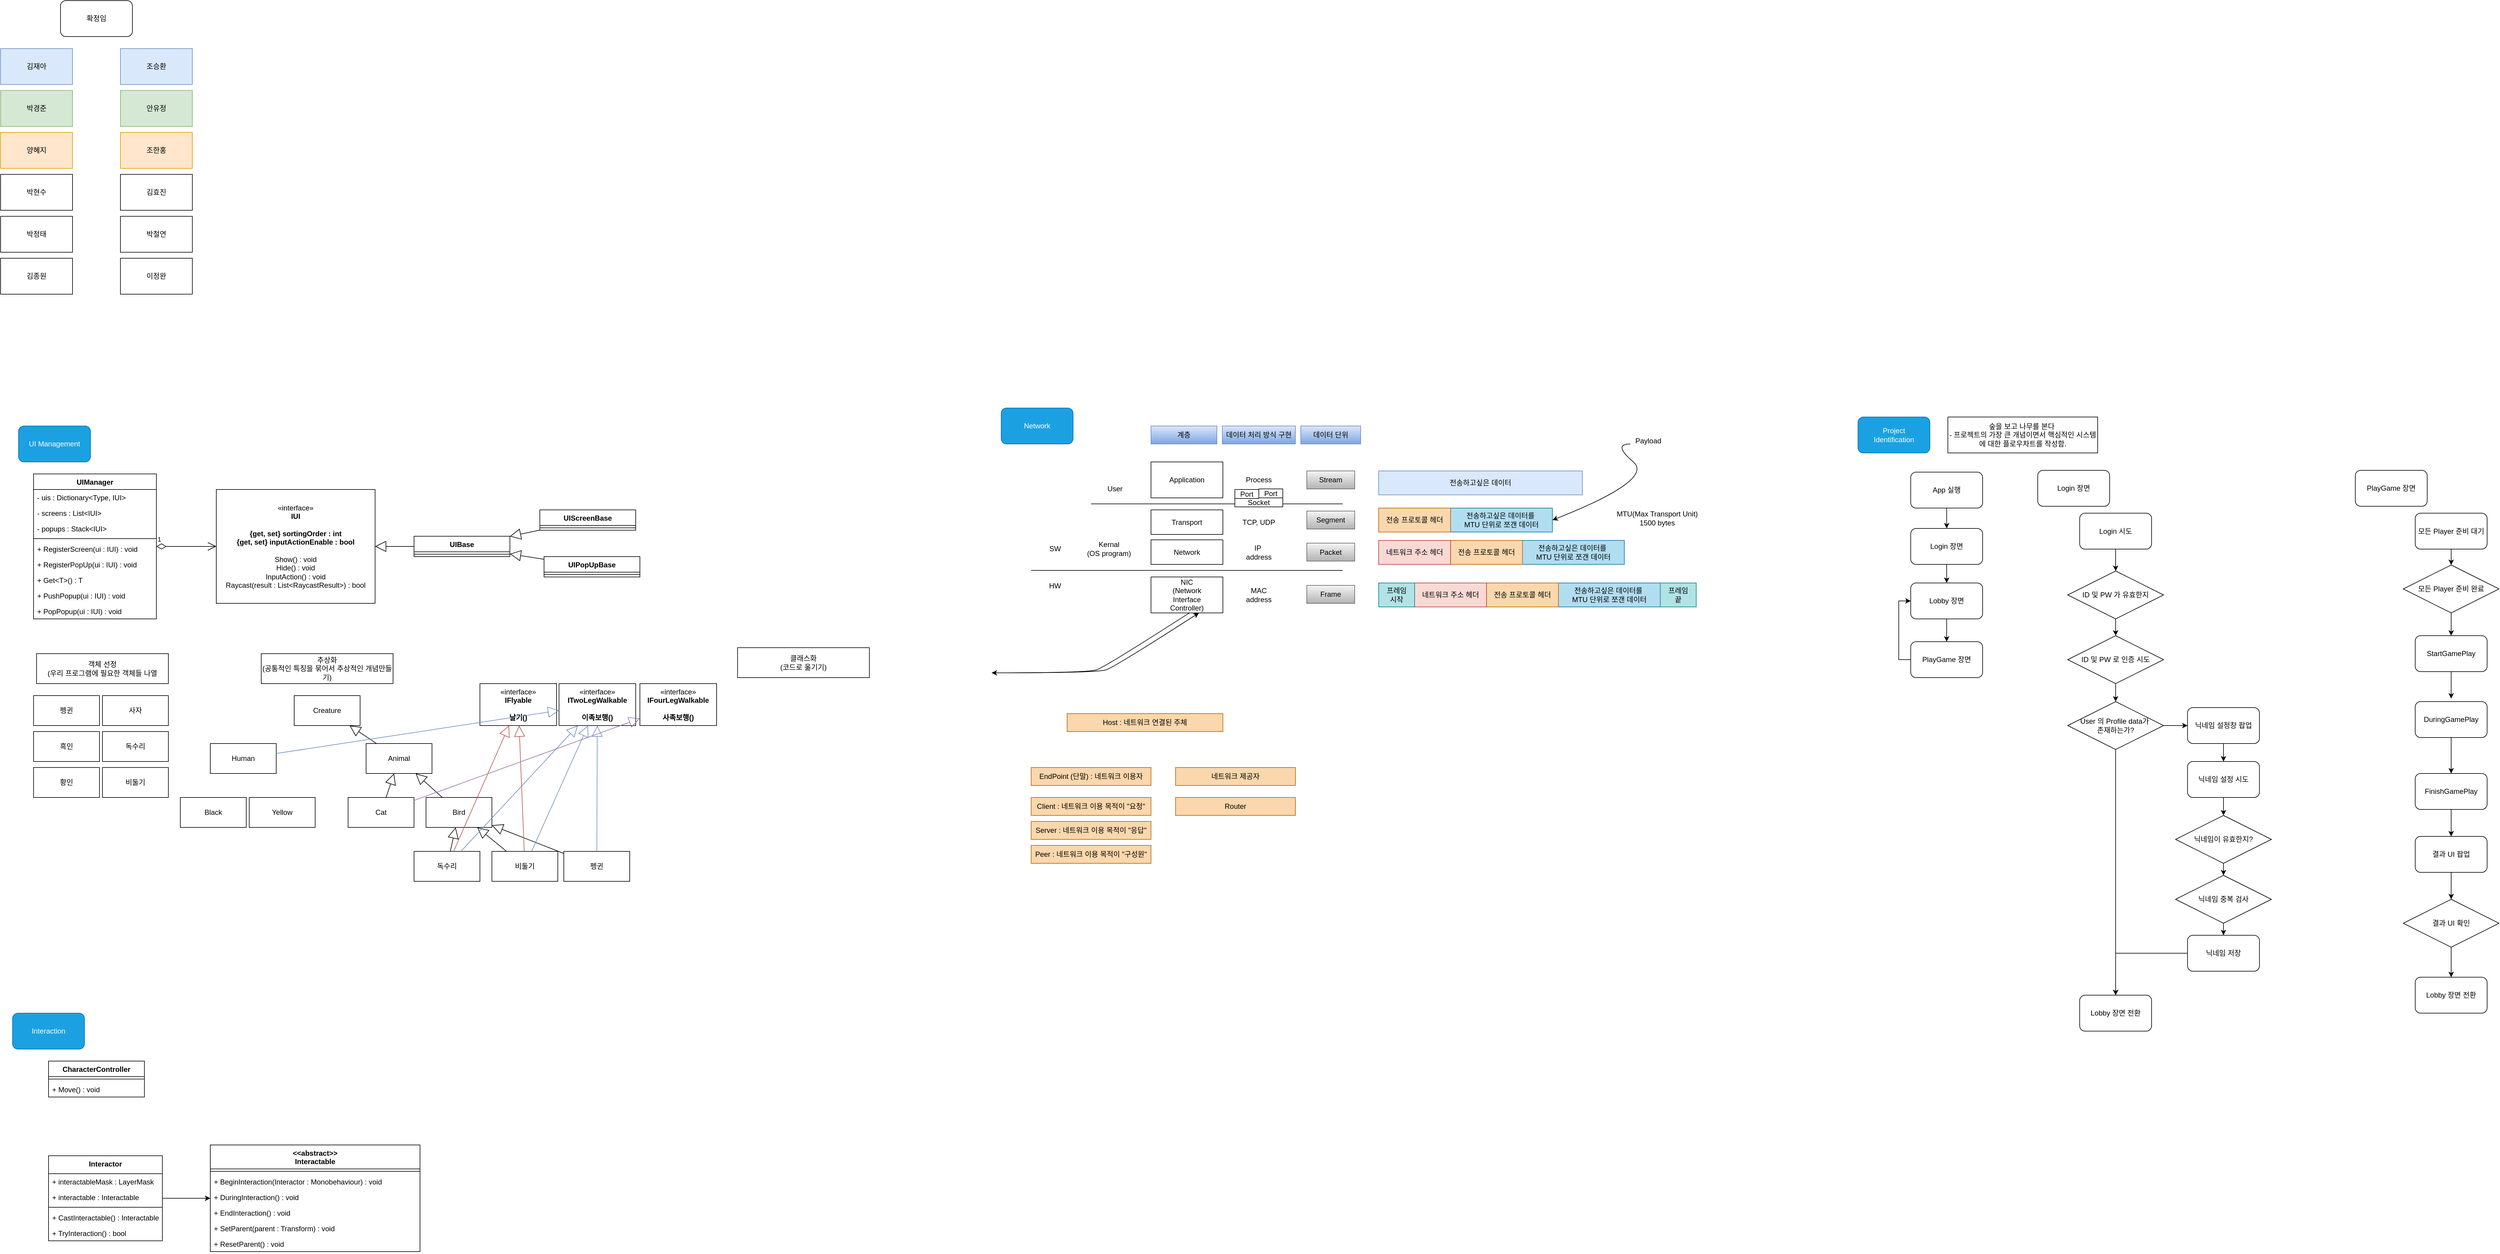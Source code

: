 <mxfile version="24.2.1" type="device">
  <diagram id="C5RBs43oDa-KdzZeNtuy" name="Page-1">
    <mxGraphModel dx="1163" dy="2927" grid="1" gridSize="10" guides="1" tooltips="1" connect="1" arrows="1" fold="1" page="1" pageScale="1" pageWidth="827" pageHeight="1169" math="0" shadow="0">
      <root>
        <mxCell id="WIyWlLk6GJQsqaUBKTNV-0" />
        <mxCell id="WIyWlLk6GJQsqaUBKTNV-1" parent="WIyWlLk6GJQsqaUBKTNV-0" />
        <mxCell id="yjtGQ7RGN0hBUd9_Rbl--0" value="김재아" style="rounded=0;whiteSpace=wrap;html=1;fillColor=#dae8fc;strokeColor=#6c8ebf;" parent="WIyWlLk6GJQsqaUBKTNV-1" vertex="1">
          <mxGeometry y="-2040" width="120" height="60" as="geometry" />
        </mxCell>
        <mxCell id="yjtGQ7RGN0hBUd9_Rbl--1" value="김종원" style="rounded=0;whiteSpace=wrap;html=1;" parent="WIyWlLk6GJQsqaUBKTNV-1" vertex="1">
          <mxGeometry y="-1690" width="120" height="60" as="geometry" />
        </mxCell>
        <mxCell id="yjtGQ7RGN0hBUd9_Rbl--2" value="박정태" style="rounded=0;whiteSpace=wrap;html=1;" parent="WIyWlLk6GJQsqaUBKTNV-1" vertex="1">
          <mxGeometry y="-1760" width="120" height="60" as="geometry" />
        </mxCell>
        <mxCell id="yjtGQ7RGN0hBUd9_Rbl--3" value="박경준" style="rounded=0;whiteSpace=wrap;html=1;fillColor=#d5e8d4;strokeColor=#82b366;" parent="WIyWlLk6GJQsqaUBKTNV-1" vertex="1">
          <mxGeometry y="-1970" width="120" height="60" as="geometry" />
        </mxCell>
        <mxCell id="yjtGQ7RGN0hBUd9_Rbl--4" value="조한홍" style="rounded=0;whiteSpace=wrap;html=1;fillColor=#ffe6cc;strokeColor=#d79b00;" parent="WIyWlLk6GJQsqaUBKTNV-1" vertex="1">
          <mxGeometry x="200" y="-1900" width="120" height="60" as="geometry" />
        </mxCell>
        <mxCell id="yjtGQ7RGN0hBUd9_Rbl--5" value="조승환" style="rounded=0;whiteSpace=wrap;html=1;fillColor=#dae8fc;strokeColor=#6c8ebf;" parent="WIyWlLk6GJQsqaUBKTNV-1" vertex="1">
          <mxGeometry x="200" y="-2040" width="120" height="60" as="geometry" />
        </mxCell>
        <mxCell id="yjtGQ7RGN0hBUd9_Rbl--6" value="박현수" style="rounded=0;whiteSpace=wrap;html=1;" parent="WIyWlLk6GJQsqaUBKTNV-1" vertex="1">
          <mxGeometry y="-1830" width="120" height="60" as="geometry" />
        </mxCell>
        <mxCell id="yjtGQ7RGN0hBUd9_Rbl--7" value="박철연" style="rounded=0;whiteSpace=wrap;html=1;" parent="WIyWlLk6GJQsqaUBKTNV-1" vertex="1">
          <mxGeometry x="200" y="-1760" width="120" height="60" as="geometry" />
        </mxCell>
        <mxCell id="yjtGQ7RGN0hBUd9_Rbl--8" value="김효진" style="rounded=0;whiteSpace=wrap;html=1;" parent="WIyWlLk6GJQsqaUBKTNV-1" vertex="1">
          <mxGeometry x="200" y="-1830" width="120" height="60" as="geometry" />
        </mxCell>
        <mxCell id="yjtGQ7RGN0hBUd9_Rbl--9" value="양혜지" style="rounded=0;whiteSpace=wrap;html=1;fillColor=#ffe6cc;strokeColor=#d79b00;" parent="WIyWlLk6GJQsqaUBKTNV-1" vertex="1">
          <mxGeometry y="-1900" width="120" height="60" as="geometry" />
        </mxCell>
        <mxCell id="yjtGQ7RGN0hBUd9_Rbl--10" value="안유정" style="rounded=0;whiteSpace=wrap;html=1;fillColor=#d5e8d4;strokeColor=#82b366;" parent="WIyWlLk6GJQsqaUBKTNV-1" vertex="1">
          <mxGeometry x="200" y="-1970" width="120" height="60" as="geometry" />
        </mxCell>
        <mxCell id="yjtGQ7RGN0hBUd9_Rbl--11" value="이정완" style="rounded=0;whiteSpace=wrap;html=1;" parent="WIyWlLk6GJQsqaUBKTNV-1" vertex="1">
          <mxGeometry x="200" y="-1690" width="120" height="60" as="geometry" />
        </mxCell>
        <mxCell id="yjtGQ7RGN0hBUd9_Rbl--12" value="확정임" style="rounded=1;whiteSpace=wrap;html=1;" parent="WIyWlLk6GJQsqaUBKTNV-1" vertex="1">
          <mxGeometry x="100" y="-2120" width="120" height="60" as="geometry" />
        </mxCell>
        <mxCell id="yjtGQ7RGN0hBUd9_Rbl--13" value="«interface»&lt;br&gt;&lt;b&gt;IUI&lt;/b&gt;&lt;div&gt;&lt;b&gt;&lt;br&gt;&lt;/b&gt;&lt;/div&gt;&lt;div&gt;&lt;b&gt;{get, set} sortingOrder : int&lt;/b&gt;&lt;/div&gt;&lt;div&gt;&lt;b&gt;{get, set} inputActionEnable : bool&lt;/b&gt;&lt;/div&gt;&lt;div&gt;&lt;b&gt;&lt;br&gt;&lt;/b&gt;&lt;/div&gt;&lt;div&gt;Show() : void&lt;/div&gt;&lt;div&gt;Hide() : void&lt;/div&gt;&lt;div&gt;InputAction() : void&lt;/div&gt;&lt;div&gt;Raycast(result : List&amp;lt;RaycastResult&amp;gt;) : bool&lt;/div&gt;" style="html=1;whiteSpace=wrap;" parent="WIyWlLk6GJQsqaUBKTNV-1" vertex="1">
          <mxGeometry x="360" y="-1304" width="265" height="190" as="geometry" />
        </mxCell>
        <mxCell id="yjtGQ7RGN0hBUd9_Rbl--16" value="UIScreenBase" style="swimlane;fontStyle=1;align=center;verticalAlign=top;childLayout=stackLayout;horizontal=1;startSize=26;horizontalStack=0;resizeParent=1;resizeParentMax=0;resizeLast=0;collapsible=1;marginBottom=0;whiteSpace=wrap;html=1;" parent="WIyWlLk6GJQsqaUBKTNV-1" vertex="1">
          <mxGeometry x="900" y="-1270" width="160" height="34" as="geometry" />
        </mxCell>
        <mxCell id="yjtGQ7RGN0hBUd9_Rbl--18" value="" style="line;strokeWidth=1;fillColor=none;align=left;verticalAlign=middle;spacingTop=-1;spacingLeft=3;spacingRight=3;rotatable=0;labelPosition=right;points=[];portConstraint=eastwest;strokeColor=inherit;" parent="yjtGQ7RGN0hBUd9_Rbl--16" vertex="1">
          <mxGeometry y="26" width="160" height="8" as="geometry" />
        </mxCell>
        <mxCell id="yjtGQ7RGN0hBUd9_Rbl--21" value="UIPopUpBase" style="swimlane;fontStyle=1;align=center;verticalAlign=top;childLayout=stackLayout;horizontal=1;startSize=26;horizontalStack=0;resizeParent=1;resizeParentMax=0;resizeLast=0;collapsible=1;marginBottom=0;whiteSpace=wrap;html=1;" parent="WIyWlLk6GJQsqaUBKTNV-1" vertex="1">
          <mxGeometry x="907" y="-1192" width="160" height="34" as="geometry" />
        </mxCell>
        <mxCell id="yjtGQ7RGN0hBUd9_Rbl--22" value="" style="line;strokeWidth=1;fillColor=none;align=left;verticalAlign=middle;spacingTop=-1;spacingLeft=3;spacingRight=3;rotatable=0;labelPosition=right;points=[];portConstraint=eastwest;strokeColor=inherit;" parent="yjtGQ7RGN0hBUd9_Rbl--21" vertex="1">
          <mxGeometry y="26" width="160" height="8" as="geometry" />
        </mxCell>
        <mxCell id="yjtGQ7RGN0hBUd9_Rbl--24" value="UIManager" style="swimlane;fontStyle=1;align=center;verticalAlign=top;childLayout=stackLayout;horizontal=1;startSize=26;horizontalStack=0;resizeParent=1;resizeParentMax=0;resizeLast=0;collapsible=1;marginBottom=0;whiteSpace=wrap;html=1;" parent="WIyWlLk6GJQsqaUBKTNV-1" vertex="1">
          <mxGeometry x="55" y="-1330" width="205" height="242" as="geometry" />
        </mxCell>
        <mxCell id="yjtGQ7RGN0hBUd9_Rbl--25" value="- uis : Dictionary&amp;lt;Type, IUI&amp;gt;" style="text;strokeColor=none;fillColor=none;align=left;verticalAlign=top;spacingLeft=4;spacingRight=4;overflow=hidden;rotatable=0;points=[[0,0.5],[1,0.5]];portConstraint=eastwest;whiteSpace=wrap;html=1;" parent="yjtGQ7RGN0hBUd9_Rbl--24" vertex="1">
          <mxGeometry y="26" width="205" height="26" as="geometry" />
        </mxCell>
        <mxCell id="yjtGQ7RGN0hBUd9_Rbl--29" value="- screens : List&amp;lt;IUI&amp;gt;" style="text;strokeColor=none;fillColor=none;align=left;verticalAlign=top;spacingLeft=4;spacingRight=4;overflow=hidden;rotatable=0;points=[[0,0.5],[1,0.5]];portConstraint=eastwest;whiteSpace=wrap;html=1;" parent="yjtGQ7RGN0hBUd9_Rbl--24" vertex="1">
          <mxGeometry y="52" width="205" height="26" as="geometry" />
        </mxCell>
        <mxCell id="yjtGQ7RGN0hBUd9_Rbl--30" value="- popups : Stack&amp;lt;IUI&amp;gt;" style="text;strokeColor=none;fillColor=none;align=left;verticalAlign=top;spacingLeft=4;spacingRight=4;overflow=hidden;rotatable=0;points=[[0,0.5],[1,0.5]];portConstraint=eastwest;whiteSpace=wrap;html=1;" parent="yjtGQ7RGN0hBUd9_Rbl--24" vertex="1">
          <mxGeometry y="78" width="205" height="26" as="geometry" />
        </mxCell>
        <mxCell id="yjtGQ7RGN0hBUd9_Rbl--26" value="" style="line;strokeWidth=1;fillColor=none;align=left;verticalAlign=middle;spacingTop=-1;spacingLeft=3;spacingRight=3;rotatable=0;labelPosition=right;points=[];portConstraint=eastwest;strokeColor=inherit;" parent="yjtGQ7RGN0hBUd9_Rbl--24" vertex="1">
          <mxGeometry y="104" width="205" height="8" as="geometry" />
        </mxCell>
        <mxCell id="yjtGQ7RGN0hBUd9_Rbl--27" value="+ RegisterScreen(ui : IUI) : void" style="text;strokeColor=none;fillColor=none;align=left;verticalAlign=top;spacingLeft=4;spacingRight=4;overflow=hidden;rotatable=0;points=[[0,0.5],[1,0.5]];portConstraint=eastwest;whiteSpace=wrap;html=1;" parent="yjtGQ7RGN0hBUd9_Rbl--24" vertex="1">
          <mxGeometry y="112" width="205" height="26" as="geometry" />
        </mxCell>
        <mxCell id="yjtGQ7RGN0hBUd9_Rbl--28" value="+ RegisterPopUp(ui : IUI) : void" style="text;strokeColor=none;fillColor=none;align=left;verticalAlign=top;spacingLeft=4;spacingRight=4;overflow=hidden;rotatable=0;points=[[0,0.5],[1,0.5]];portConstraint=eastwest;whiteSpace=wrap;html=1;" parent="yjtGQ7RGN0hBUd9_Rbl--24" vertex="1">
          <mxGeometry y="138" width="205" height="26" as="geometry" />
        </mxCell>
        <mxCell id="yjtGQ7RGN0hBUd9_Rbl--36" value="+ Get&amp;lt;T&amp;gt;() : T" style="text;strokeColor=none;fillColor=none;align=left;verticalAlign=top;spacingLeft=4;spacingRight=4;overflow=hidden;rotatable=0;points=[[0,0.5],[1,0.5]];portConstraint=eastwest;whiteSpace=wrap;html=1;" parent="yjtGQ7RGN0hBUd9_Rbl--24" vertex="1">
          <mxGeometry y="164" width="205" height="26" as="geometry" />
        </mxCell>
        <mxCell id="yjtGQ7RGN0hBUd9_Rbl--34" value="+ PushPopup(ui : IUI) : void" style="text;strokeColor=none;fillColor=none;align=left;verticalAlign=top;spacingLeft=4;spacingRight=4;overflow=hidden;rotatable=0;points=[[0,0.5],[1,0.5]];portConstraint=eastwest;whiteSpace=wrap;html=1;" parent="yjtGQ7RGN0hBUd9_Rbl--24" vertex="1">
          <mxGeometry y="190" width="205" height="26" as="geometry" />
        </mxCell>
        <mxCell id="yjtGQ7RGN0hBUd9_Rbl--35" value="+ PopPopup(ui : IUI) : void" style="text;strokeColor=none;fillColor=none;align=left;verticalAlign=top;spacingLeft=4;spacingRight=4;overflow=hidden;rotatable=0;points=[[0,0.5],[1,0.5]];portConstraint=eastwest;whiteSpace=wrap;html=1;" parent="yjtGQ7RGN0hBUd9_Rbl--24" vertex="1">
          <mxGeometry y="216" width="205" height="26" as="geometry" />
        </mxCell>
        <mxCell id="yjtGQ7RGN0hBUd9_Rbl--32" value="1" style="endArrow=open;html=1;endSize=12;startArrow=diamondThin;startSize=14;startFill=0;edgeStyle=orthogonalEdgeStyle;align=left;verticalAlign=bottom;rounded=0;" parent="WIyWlLk6GJQsqaUBKTNV-1" source="yjtGQ7RGN0hBUd9_Rbl--24" target="yjtGQ7RGN0hBUd9_Rbl--13" edge="1">
          <mxGeometry x="-1" y="3" relative="1" as="geometry">
            <mxPoint x="260" y="-1080" as="sourcePoint" />
            <mxPoint x="420" y="-1080" as="targetPoint" />
          </mxGeometry>
        </mxCell>
        <mxCell id="odvmMCuuiWnAz9NXcuGv-8" value="UIBase" style="swimlane;fontStyle=1;align=center;verticalAlign=top;childLayout=stackLayout;horizontal=1;startSize=26;horizontalStack=0;resizeParent=1;resizeParentMax=0;resizeLast=0;collapsible=1;marginBottom=0;whiteSpace=wrap;html=1;" parent="WIyWlLk6GJQsqaUBKTNV-1" vertex="1">
          <mxGeometry x="690" y="-1226" width="160" height="34" as="geometry" />
        </mxCell>
        <mxCell id="odvmMCuuiWnAz9NXcuGv-9" value="" style="line;strokeWidth=1;fillColor=none;align=left;verticalAlign=middle;spacingTop=-1;spacingLeft=3;spacingRight=3;rotatable=0;labelPosition=right;points=[];portConstraint=eastwest;strokeColor=inherit;" parent="odvmMCuuiWnAz9NXcuGv-8" vertex="1">
          <mxGeometry y="26" width="160" height="8" as="geometry" />
        </mxCell>
        <mxCell id="odvmMCuuiWnAz9NXcuGv-10" value="" style="endArrow=block;endSize=16;endFill=0;html=1;rounded=0;" parent="WIyWlLk6GJQsqaUBKTNV-1" source="odvmMCuuiWnAz9NXcuGv-8" target="yjtGQ7RGN0hBUd9_Rbl--13" edge="1">
          <mxGeometry width="160" relative="1" as="geometry">
            <mxPoint x="550" y="-1140" as="sourcePoint" />
            <mxPoint x="680" y="-1100" as="targetPoint" />
          </mxGeometry>
        </mxCell>
        <mxCell id="odvmMCuuiWnAz9NXcuGv-11" value="" style="endArrow=block;endSize=16;endFill=0;html=1;rounded=0;" parent="WIyWlLk6GJQsqaUBKTNV-1" source="yjtGQ7RGN0hBUd9_Rbl--16" target="odvmMCuuiWnAz9NXcuGv-8" edge="1">
          <mxGeometry width="160" relative="1" as="geometry">
            <mxPoint x="700" y="-1199" as="sourcePoint" />
            <mxPoint x="635" y="-1199" as="targetPoint" />
          </mxGeometry>
        </mxCell>
        <mxCell id="odvmMCuuiWnAz9NXcuGv-12" value="" style="endArrow=block;endSize=16;endFill=0;html=1;rounded=0;" parent="WIyWlLk6GJQsqaUBKTNV-1" source="yjtGQ7RGN0hBUd9_Rbl--21" target="odvmMCuuiWnAz9NXcuGv-8" edge="1">
          <mxGeometry width="160" relative="1" as="geometry">
            <mxPoint x="910" y="-1226" as="sourcePoint" />
            <mxPoint x="860" y="-1216" as="targetPoint" />
          </mxGeometry>
        </mxCell>
        <mxCell id="odvmMCuuiWnAz9NXcuGv-16" value="사자" style="html=1;whiteSpace=wrap;" parent="WIyWlLk6GJQsqaUBKTNV-1" vertex="1">
          <mxGeometry x="170" y="-960" width="110" height="50" as="geometry" />
        </mxCell>
        <mxCell id="odvmMCuuiWnAz9NXcuGv-19" value="흑인" style="html=1;whiteSpace=wrap;" parent="WIyWlLk6GJQsqaUBKTNV-1" vertex="1">
          <mxGeometry x="55" y="-900" width="110" height="50" as="geometry" />
        </mxCell>
        <mxCell id="odvmMCuuiWnAz9NXcuGv-20" value="독수리" style="html=1;whiteSpace=wrap;" parent="WIyWlLk6GJQsqaUBKTNV-1" vertex="1">
          <mxGeometry x="170" y="-900" width="110" height="50" as="geometry" />
        </mxCell>
        <mxCell id="odvmMCuuiWnAz9NXcuGv-21" value="비둘기" style="html=1;whiteSpace=wrap;" parent="WIyWlLk6GJQsqaUBKTNV-1" vertex="1">
          <mxGeometry x="170" y="-840" width="110" height="50" as="geometry" />
        </mxCell>
        <mxCell id="odvmMCuuiWnAz9NXcuGv-22" value="객체 선정&lt;div&gt;(우리 프로그램에 필요한 객체들 나열&lt;/div&gt;" style="html=1;whiteSpace=wrap;" parent="WIyWlLk6GJQsqaUBKTNV-1" vertex="1">
          <mxGeometry x="60" y="-1030" width="220" height="50" as="geometry" />
        </mxCell>
        <mxCell id="odvmMCuuiWnAz9NXcuGv-23" value="추상화&lt;div&gt;(공통적인 특징을 묶어서 추상적인 개념만들기)&lt;/div&gt;" style="html=1;whiteSpace=wrap;" parent="WIyWlLk6GJQsqaUBKTNV-1" vertex="1">
          <mxGeometry x="435" y="-1030" width="220" height="50" as="geometry" />
        </mxCell>
        <mxCell id="odvmMCuuiWnAz9NXcuGv-24" value="Creature" style="html=1;whiteSpace=wrap;" parent="WIyWlLk6GJQsqaUBKTNV-1" vertex="1">
          <mxGeometry x="490" y="-960" width="110" height="50" as="geometry" />
        </mxCell>
        <mxCell id="odvmMCuuiWnAz9NXcuGv-25" value="황인" style="html=1;whiteSpace=wrap;" parent="WIyWlLk6GJQsqaUBKTNV-1" vertex="1">
          <mxGeometry x="55" y="-840" width="110" height="50" as="geometry" />
        </mxCell>
        <mxCell id="odvmMCuuiWnAz9NXcuGv-26" value="Human" style="html=1;whiteSpace=wrap;" parent="WIyWlLk6GJQsqaUBKTNV-1" vertex="1">
          <mxGeometry x="350" y="-880" width="110" height="50" as="geometry" />
        </mxCell>
        <mxCell id="odvmMCuuiWnAz9NXcuGv-27" value="Animal" style="html=1;whiteSpace=wrap;" parent="WIyWlLk6GJQsqaUBKTNV-1" vertex="1">
          <mxGeometry x="610" y="-880" width="110" height="50" as="geometry" />
        </mxCell>
        <mxCell id="odvmMCuuiWnAz9NXcuGv-28" value="Black" style="html=1;whiteSpace=wrap;" parent="WIyWlLk6GJQsqaUBKTNV-1" vertex="1">
          <mxGeometry x="300" y="-790" width="110" height="50" as="geometry" />
        </mxCell>
        <mxCell id="odvmMCuuiWnAz9NXcuGv-29" value="Yellow" style="html=1;whiteSpace=wrap;" parent="WIyWlLk6GJQsqaUBKTNV-1" vertex="1">
          <mxGeometry x="415" y="-790" width="110" height="50" as="geometry" />
        </mxCell>
        <mxCell id="odvmMCuuiWnAz9NXcuGv-30" value="Cat" style="html=1;whiteSpace=wrap;" parent="WIyWlLk6GJQsqaUBKTNV-1" vertex="1">
          <mxGeometry x="580" y="-790" width="110" height="50" as="geometry" />
        </mxCell>
        <mxCell id="odvmMCuuiWnAz9NXcuGv-31" value="Bird" style="html=1;whiteSpace=wrap;" parent="WIyWlLk6GJQsqaUBKTNV-1" vertex="1">
          <mxGeometry x="710" y="-790" width="110" height="50" as="geometry" />
        </mxCell>
        <mxCell id="odvmMCuuiWnAz9NXcuGv-32" value="독수리" style="html=1;whiteSpace=wrap;" parent="WIyWlLk6GJQsqaUBKTNV-1" vertex="1">
          <mxGeometry x="690" y="-700" width="110" height="50" as="geometry" />
        </mxCell>
        <mxCell id="odvmMCuuiWnAz9NXcuGv-33" value="비둘기" style="html=1;whiteSpace=wrap;" parent="WIyWlLk6GJQsqaUBKTNV-1" vertex="1">
          <mxGeometry x="820" y="-700" width="110" height="50" as="geometry" />
        </mxCell>
        <mxCell id="odvmMCuuiWnAz9NXcuGv-34" value="펭귄" style="html=1;whiteSpace=wrap;" parent="WIyWlLk6GJQsqaUBKTNV-1" vertex="1">
          <mxGeometry x="55" y="-960" width="110" height="50" as="geometry" />
        </mxCell>
        <mxCell id="odvmMCuuiWnAz9NXcuGv-35" value="펭귄" style="html=1;whiteSpace=wrap;" parent="WIyWlLk6GJQsqaUBKTNV-1" vertex="1">
          <mxGeometry x="940" y="-700" width="110" height="50" as="geometry" />
        </mxCell>
        <mxCell id="odvmMCuuiWnAz9NXcuGv-41" value="«interface»&lt;br&gt;&lt;b&gt;IFlyable&lt;/b&gt;&lt;div&gt;&lt;b&gt;&lt;br&gt;&lt;/b&gt;&lt;/div&gt;&lt;div&gt;&lt;b&gt;날기()&lt;/b&gt;&lt;/div&gt;" style="html=1;whiteSpace=wrap;" parent="WIyWlLk6GJQsqaUBKTNV-1" vertex="1">
          <mxGeometry x="800" y="-980" width="128" height="70" as="geometry" />
        </mxCell>
        <mxCell id="odvmMCuuiWnAz9NXcuGv-42" value="" style="endArrow=block;endSize=16;endFill=0;html=1;rounded=0;" parent="WIyWlLk6GJQsqaUBKTNV-1" source="odvmMCuuiWnAz9NXcuGv-27" target="odvmMCuuiWnAz9NXcuGv-24" edge="1">
          <mxGeometry width="160" relative="1" as="geometry">
            <mxPoint x="755" y="-990" as="sourcePoint" />
            <mxPoint x="690" y="-990" as="targetPoint" />
          </mxGeometry>
        </mxCell>
        <mxCell id="odvmMCuuiWnAz9NXcuGv-43" value="" style="endArrow=block;endSize=16;endFill=0;html=1;rounded=0;" parent="WIyWlLk6GJQsqaUBKTNV-1" source="odvmMCuuiWnAz9NXcuGv-30" target="odvmMCuuiWnAz9NXcuGv-27" edge="1">
          <mxGeometry width="160" relative="1" as="geometry">
            <mxPoint x="638" y="-870" as="sourcePoint" />
            <mxPoint x="593" y="-900" as="targetPoint" />
          </mxGeometry>
        </mxCell>
        <mxCell id="odvmMCuuiWnAz9NXcuGv-44" value="" style="endArrow=block;endSize=16;endFill=0;html=1;rounded=0;" parent="WIyWlLk6GJQsqaUBKTNV-1" source="odvmMCuuiWnAz9NXcuGv-31" target="odvmMCuuiWnAz9NXcuGv-27" edge="1">
          <mxGeometry width="160" relative="1" as="geometry">
            <mxPoint x="653" y="-780" as="sourcePoint" />
            <mxPoint x="667" y="-820" as="targetPoint" />
          </mxGeometry>
        </mxCell>
        <mxCell id="odvmMCuuiWnAz9NXcuGv-45" value="" style="endArrow=block;endSize=16;endFill=0;html=1;rounded=0;" parent="WIyWlLk6GJQsqaUBKTNV-1" source="odvmMCuuiWnAz9NXcuGv-32" target="odvmMCuuiWnAz9NXcuGv-31" edge="1">
          <mxGeometry width="160" relative="1" as="geometry">
            <mxPoint x="747" y="-780" as="sourcePoint" />
            <mxPoint x="703" y="-820" as="targetPoint" />
          </mxGeometry>
        </mxCell>
        <mxCell id="odvmMCuuiWnAz9NXcuGv-46" value="" style="endArrow=block;endSize=16;endFill=0;html=1;rounded=0;" parent="WIyWlLk6GJQsqaUBKTNV-1" source="odvmMCuuiWnAz9NXcuGv-33" target="odvmMCuuiWnAz9NXcuGv-31" edge="1">
          <mxGeometry width="160" relative="1" as="geometry">
            <mxPoint x="761" y="-690" as="sourcePoint" />
            <mxPoint x="769" y="-730" as="targetPoint" />
          </mxGeometry>
        </mxCell>
        <mxCell id="odvmMCuuiWnAz9NXcuGv-47" value="" style="endArrow=block;endSize=16;endFill=0;html=1;rounded=0;" parent="WIyWlLk6GJQsqaUBKTNV-1" source="odvmMCuuiWnAz9NXcuGv-35" target="odvmMCuuiWnAz9NXcuGv-31" edge="1">
          <mxGeometry width="160" relative="1" as="geometry">
            <mxPoint x="854" y="-690" as="sourcePoint" />
            <mxPoint x="806" y="-730" as="targetPoint" />
          </mxGeometry>
        </mxCell>
        <mxCell id="odvmMCuuiWnAz9NXcuGv-48" value="" style="endArrow=block;endSize=16;endFill=0;html=1;rounded=0;fillColor=#f8cecc;strokeColor=#b85450;" parent="WIyWlLk6GJQsqaUBKTNV-1" source="odvmMCuuiWnAz9NXcuGv-32" target="odvmMCuuiWnAz9NXcuGv-41" edge="1">
          <mxGeometry width="160" relative="1" as="geometry">
            <mxPoint x="950" y="-687" as="sourcePoint" />
            <mxPoint x="830" y="-733" as="targetPoint" />
          </mxGeometry>
        </mxCell>
        <mxCell id="odvmMCuuiWnAz9NXcuGv-49" value="" style="endArrow=block;endSize=16;endFill=0;html=1;rounded=0;fillColor=#f8cecc;strokeColor=#b85450;" parent="WIyWlLk6GJQsqaUBKTNV-1" source="odvmMCuuiWnAz9NXcuGv-33" target="odvmMCuuiWnAz9NXcuGv-41" edge="1">
          <mxGeometry width="160" relative="1" as="geometry">
            <mxPoint x="778" y="-690" as="sourcePoint" />
            <mxPoint x="949" y="-880" as="targetPoint" />
          </mxGeometry>
        </mxCell>
        <mxCell id="odvmMCuuiWnAz9NXcuGv-50" value="«interface»&lt;br&gt;&lt;b&gt;ITwoLegWalkable&lt;/b&gt;&lt;div&gt;&lt;b&gt;&lt;br&gt;&lt;/b&gt;&lt;/div&gt;&lt;div&gt;&lt;b&gt;이족보행()&lt;/b&gt;&lt;/div&gt;" style="html=1;whiteSpace=wrap;" parent="WIyWlLk6GJQsqaUBKTNV-1" vertex="1">
          <mxGeometry x="932" y="-980" width="128" height="70" as="geometry" />
        </mxCell>
        <mxCell id="odvmMCuuiWnAz9NXcuGv-51" value="«interface»&lt;br&gt;&lt;b&gt;IFourLegWalkable&lt;/b&gt;&lt;div&gt;&lt;b&gt;&lt;br&gt;&lt;/b&gt;&lt;/div&gt;&lt;div&gt;&lt;b&gt;사족보행()&lt;/b&gt;&lt;/div&gt;" style="html=1;whiteSpace=wrap;" parent="WIyWlLk6GJQsqaUBKTNV-1" vertex="1">
          <mxGeometry x="1067" y="-980" width="128" height="70" as="geometry" />
        </mxCell>
        <mxCell id="odvmMCuuiWnAz9NXcuGv-52" value="" style="endArrow=block;endSize=16;endFill=0;html=1;rounded=0;fillColor=#dae8fc;strokeColor=#6c8ebf;" parent="WIyWlLk6GJQsqaUBKTNV-1" source="odvmMCuuiWnAz9NXcuGv-32" target="odvmMCuuiWnAz9NXcuGv-50" edge="1">
          <mxGeometry width="160" relative="1" as="geometry">
            <mxPoint x="760" y="-680" as="sourcePoint" />
            <mxPoint x="859" y="-900" as="targetPoint" />
          </mxGeometry>
        </mxCell>
        <mxCell id="odvmMCuuiWnAz9NXcuGv-53" value="" style="endArrow=block;endSize=16;endFill=0;html=1;rounded=0;fillColor=#dae8fc;strokeColor=#6c8ebf;" parent="WIyWlLk6GJQsqaUBKTNV-1" source="odvmMCuuiWnAz9NXcuGv-33" target="odvmMCuuiWnAz9NXcuGv-50" edge="1">
          <mxGeometry width="160" relative="1" as="geometry">
            <mxPoint x="778" y="-690" as="sourcePoint" />
            <mxPoint x="973" y="-900" as="targetPoint" />
          </mxGeometry>
        </mxCell>
        <mxCell id="odvmMCuuiWnAz9NXcuGv-54" value="" style="endArrow=block;endSize=16;endFill=0;html=1;rounded=0;fillColor=#dae8fc;strokeColor=#6c8ebf;" parent="WIyWlLk6GJQsqaUBKTNV-1" source="odvmMCuuiWnAz9NXcuGv-35" target="odvmMCuuiWnAz9NXcuGv-50" edge="1">
          <mxGeometry width="160" relative="1" as="geometry">
            <mxPoint x="896" y="-690" as="sourcePoint" />
            <mxPoint x="990" y="-900" as="targetPoint" />
          </mxGeometry>
        </mxCell>
        <mxCell id="odvmMCuuiWnAz9NXcuGv-55" value="" style="endArrow=block;endSize=16;endFill=0;html=1;rounded=0;fillColor=#dae8fc;strokeColor=#6c8ebf;" parent="WIyWlLk6GJQsqaUBKTNV-1" source="odvmMCuuiWnAz9NXcuGv-26" target="odvmMCuuiWnAz9NXcuGv-50" edge="1">
          <mxGeometry width="160" relative="1" as="geometry">
            <mxPoint x="1005" y="-690" as="sourcePoint" />
            <mxPoint x="1006" y="-900" as="targetPoint" />
          </mxGeometry>
        </mxCell>
        <mxCell id="odvmMCuuiWnAz9NXcuGv-56" value="" style="endArrow=block;endSize=16;endFill=0;html=1;rounded=0;fillColor=#e1d5e7;strokeColor=#9673a6;" parent="WIyWlLk6GJQsqaUBKTNV-1" source="odvmMCuuiWnAz9NXcuGv-30" target="odvmMCuuiWnAz9NXcuGv-51" edge="1">
          <mxGeometry width="160" relative="1" as="geometry">
            <mxPoint x="470" y="-853" as="sourcePoint" />
            <mxPoint x="942" y="-925" as="targetPoint" />
          </mxGeometry>
        </mxCell>
        <mxCell id="odvmMCuuiWnAz9NXcuGv-57" value="클래스화&lt;div&gt;(코드로 옮기기)&lt;/div&gt;" style="html=1;whiteSpace=wrap;" parent="WIyWlLk6GJQsqaUBKTNV-1" vertex="1">
          <mxGeometry x="1230" y="-1040" width="220" height="50" as="geometry" />
        </mxCell>
        <mxCell id="4FBymZZ33MyvLedHuFP5-0" value="UI Management" style="rounded=1;whiteSpace=wrap;html=1;fillColor=#1ba1e2;strokeColor=#006EAF;fontColor=#ffffff;" parent="WIyWlLk6GJQsqaUBKTNV-1" vertex="1">
          <mxGeometry x="30" y="-1410" width="120" height="60" as="geometry" />
        </mxCell>
        <mxCell id="4FBymZZ33MyvLedHuFP5-1" value="Network" style="rounded=1;whiteSpace=wrap;html=1;fillColor=#1ba1e2;strokeColor=#006EAF;fontColor=#ffffff;" parent="WIyWlLk6GJQsqaUBKTNV-1" vertex="1">
          <mxGeometry x="1670" y="-1440" width="120" height="60" as="geometry" />
        </mxCell>
        <mxCell id="4FBymZZ33MyvLedHuFP5-2" value="" style="endArrow=none;html=1;rounded=0;" parent="WIyWlLk6GJQsqaUBKTNV-1" edge="1">
          <mxGeometry width="50" height="50" relative="1" as="geometry">
            <mxPoint x="1820" y="-1280" as="sourcePoint" />
            <mxPoint x="2240" y="-1280" as="targetPoint" />
          </mxGeometry>
        </mxCell>
        <mxCell id="4FBymZZ33MyvLedHuFP5-3" value="" style="endArrow=none;html=1;rounded=0;" parent="WIyWlLk6GJQsqaUBKTNV-1" edge="1">
          <mxGeometry width="50" height="50" relative="1" as="geometry">
            <mxPoint x="1720" y="-1169" as="sourcePoint" />
            <mxPoint x="2240" y="-1169" as="targetPoint" />
          </mxGeometry>
        </mxCell>
        <mxCell id="4FBymZZ33MyvLedHuFP5-4" value="HW" style="text;html=1;align=center;verticalAlign=middle;whiteSpace=wrap;rounded=0;" parent="WIyWlLk6GJQsqaUBKTNV-1" vertex="1">
          <mxGeometry x="1730" y="-1158" width="60" height="30" as="geometry" />
        </mxCell>
        <mxCell id="4FBymZZ33MyvLedHuFP5-5" value="SW" style="text;html=1;align=center;verticalAlign=middle;whiteSpace=wrap;rounded=0;" parent="WIyWlLk6GJQsqaUBKTNV-1" vertex="1">
          <mxGeometry x="1730" y="-1220" width="60" height="30" as="geometry" />
        </mxCell>
        <mxCell id="4FBymZZ33MyvLedHuFP5-6" value="Kernal&lt;br&gt;(OS program)" style="text;html=1;align=center;verticalAlign=middle;whiteSpace=wrap;rounded=0;" parent="WIyWlLk6GJQsqaUBKTNV-1" vertex="1">
          <mxGeometry x="1810" y="-1220" width="80" height="30" as="geometry" />
        </mxCell>
        <mxCell id="4FBymZZ33MyvLedHuFP5-7" value="User" style="text;html=1;align=center;verticalAlign=middle;whiteSpace=wrap;rounded=0;" parent="WIyWlLk6GJQsqaUBKTNV-1" vertex="1">
          <mxGeometry x="1830" y="-1320" width="60" height="30" as="geometry" />
        </mxCell>
        <mxCell id="4FBymZZ33MyvLedHuFP5-8" value="Application" style="rounded=0;whiteSpace=wrap;html=1;" parent="WIyWlLk6GJQsqaUBKTNV-1" vertex="1">
          <mxGeometry x="1920" y="-1350" width="120" height="60" as="geometry" />
        </mxCell>
        <mxCell id="4FBymZZ33MyvLedHuFP5-9" value="NIC&lt;div&gt;(Network&lt;br&gt;Interface&lt;br&gt;Controller)&lt;/div&gt;" style="rounded=0;whiteSpace=wrap;html=1;" parent="WIyWlLk6GJQsqaUBKTNV-1" vertex="1">
          <mxGeometry x="1920" y="-1158" width="120" height="60" as="geometry" />
        </mxCell>
        <mxCell id="4FBymZZ33MyvLedHuFP5-10" value="Network" style="rounded=0;whiteSpace=wrap;html=1;" parent="WIyWlLk6GJQsqaUBKTNV-1" vertex="1">
          <mxGeometry x="1920" y="-1220" width="120" height="41" as="geometry" />
        </mxCell>
        <mxCell id="4FBymZZ33MyvLedHuFP5-11" value="Transport" style="rounded=0;whiteSpace=wrap;html=1;" parent="WIyWlLk6GJQsqaUBKTNV-1" vertex="1">
          <mxGeometry x="1920" y="-1270" width="120" height="41" as="geometry" />
        </mxCell>
        <mxCell id="4FBymZZ33MyvLedHuFP5-12" value="IP&amp;nbsp;&lt;div&gt;address&lt;/div&gt;" style="text;html=1;align=center;verticalAlign=middle;whiteSpace=wrap;rounded=0;" parent="WIyWlLk6GJQsqaUBKTNV-1" vertex="1">
          <mxGeometry x="2060" y="-1214.5" width="80" height="30" as="geometry" />
        </mxCell>
        <mxCell id="4FBymZZ33MyvLedHuFP5-13" value="TCP, UDP" style="text;html=1;align=center;verticalAlign=middle;whiteSpace=wrap;rounded=0;" parent="WIyWlLk6GJQsqaUBKTNV-1" vertex="1">
          <mxGeometry x="2060" y="-1264.5" width="80" height="30" as="geometry" />
        </mxCell>
        <mxCell id="4FBymZZ33MyvLedHuFP5-14" value="" style="curved=1;endArrow=classic;html=1;rounded=0;" parent="WIyWlLk6GJQsqaUBKTNV-1" edge="1">
          <mxGeometry width="50" height="50" relative="1" as="geometry">
            <mxPoint x="1670" y="-998" as="sourcePoint" />
            <mxPoint x="2000" y="-1098" as="targetPoint" />
            <Array as="points">
              <mxPoint x="1830" y="-998" />
              <mxPoint x="1860" y="-1008" />
            </Array>
          </mxGeometry>
        </mxCell>
        <mxCell id="4FBymZZ33MyvLedHuFP5-15" value="" style="curved=1;endArrow=none;html=1;rounded=0;startArrow=classic;startFill=1;endFill=0;" parent="WIyWlLk6GJQsqaUBKTNV-1" edge="1">
          <mxGeometry width="50" height="50" relative="1" as="geometry">
            <mxPoint x="1654" y="-998" as="sourcePoint" />
            <mxPoint x="1984" y="-1098" as="targetPoint" />
            <Array as="points">
              <mxPoint x="1814" y="-998" />
              <mxPoint x="1844" y="-1008" />
            </Array>
          </mxGeometry>
        </mxCell>
        <mxCell id="4FBymZZ33MyvLedHuFP5-16" value="Socket" style="rounded=0;whiteSpace=wrap;html=1;" parent="WIyWlLk6GJQsqaUBKTNV-1" vertex="1">
          <mxGeometry x="2060" y="-1290" width="80" height="15" as="geometry" />
        </mxCell>
        <mxCell id="4FBymZZ33MyvLedHuFP5-17" value="MAC&lt;div&gt;address&lt;/div&gt;" style="text;html=1;align=center;verticalAlign=middle;whiteSpace=wrap;rounded=0;" parent="WIyWlLk6GJQsqaUBKTNV-1" vertex="1">
          <mxGeometry x="2060" y="-1143" width="80" height="30" as="geometry" />
        </mxCell>
        <mxCell id="4FBymZZ33MyvLedHuFP5-18" value="Process" style="text;html=1;align=center;verticalAlign=middle;whiteSpace=wrap;rounded=0;" parent="WIyWlLk6GJQsqaUBKTNV-1" vertex="1">
          <mxGeometry x="2060" y="-1335" width="80" height="30" as="geometry" />
        </mxCell>
        <mxCell id="4FBymZZ33MyvLedHuFP5-19" value="Stream" style="text;html=1;align=center;verticalAlign=middle;whiteSpace=wrap;rounded=0;fillColor=#f5f5f5;gradientColor=#b3b3b3;strokeColor=#666666;" parent="WIyWlLk6GJQsqaUBKTNV-1" vertex="1">
          <mxGeometry x="2180" y="-1335" width="80" height="30" as="geometry" />
        </mxCell>
        <mxCell id="4FBymZZ33MyvLedHuFP5-21" value="Segment" style="text;html=1;align=center;verticalAlign=middle;whiteSpace=wrap;rounded=0;fillColor=#f5f5f5;gradientColor=#b3b3b3;strokeColor=#666666;" parent="WIyWlLk6GJQsqaUBKTNV-1" vertex="1">
          <mxGeometry x="2180" y="-1268" width="80" height="30" as="geometry" />
        </mxCell>
        <mxCell id="4FBymZZ33MyvLedHuFP5-22" value="Packet" style="text;html=1;align=center;verticalAlign=middle;whiteSpace=wrap;rounded=0;fillColor=#f5f5f5;gradientColor=#b3b3b3;strokeColor=#666666;" parent="WIyWlLk6GJQsqaUBKTNV-1" vertex="1">
          <mxGeometry x="2180" y="-1214.5" width="80" height="30" as="geometry" />
        </mxCell>
        <mxCell id="4FBymZZ33MyvLedHuFP5-23" value="Frame" style="text;html=1;align=center;verticalAlign=middle;whiteSpace=wrap;rounded=0;fillColor=#f5f5f5;gradientColor=#b3b3b3;strokeColor=#666666;" parent="WIyWlLk6GJQsqaUBKTNV-1" vertex="1">
          <mxGeometry x="2180" y="-1144" width="80" height="30" as="geometry" />
        </mxCell>
        <mxCell id="4FBymZZ33MyvLedHuFP5-24" value="데이터 처리 방식 구현" style="text;html=1;align=center;verticalAlign=middle;whiteSpace=wrap;rounded=0;fillColor=#dae8fc;gradientColor=#7ea6e0;strokeColor=#6c8ebf;" parent="WIyWlLk6GJQsqaUBKTNV-1" vertex="1">
          <mxGeometry x="2039" y="-1410" width="122" height="30" as="geometry" />
        </mxCell>
        <mxCell id="4FBymZZ33MyvLedHuFP5-25" value="데이터 단위" style="text;html=1;align=center;verticalAlign=middle;whiteSpace=wrap;rounded=0;fillColor=#dae8fc;gradientColor=#7ea6e0;strokeColor=#6c8ebf;" parent="WIyWlLk6GJQsqaUBKTNV-1" vertex="1">
          <mxGeometry x="2170" y="-1410" width="100" height="30" as="geometry" />
        </mxCell>
        <mxCell id="4FBymZZ33MyvLedHuFP5-26" value="계층" style="text;html=1;align=center;verticalAlign=middle;whiteSpace=wrap;rounded=0;fillColor=#dae8fc;gradientColor=#7ea6e0;strokeColor=#6c8ebf;" parent="WIyWlLk6GJQsqaUBKTNV-1" vertex="1">
          <mxGeometry x="1920" y="-1410" width="110" height="30" as="geometry" />
        </mxCell>
        <mxCell id="4FBymZZ33MyvLedHuFP5-27" value="Port" style="rounded=0;whiteSpace=wrap;html=1;" parent="WIyWlLk6GJQsqaUBKTNV-1" vertex="1">
          <mxGeometry x="2060" y="-1304" width="40" height="15" as="geometry" />
        </mxCell>
        <mxCell id="4FBymZZ33MyvLedHuFP5-28" value="Port" style="rounded=0;whiteSpace=wrap;html=1;" parent="WIyWlLk6GJQsqaUBKTNV-1" vertex="1">
          <mxGeometry x="2100" y="-1305" width="40" height="15" as="geometry" />
        </mxCell>
        <mxCell id="4FBymZZ33MyvLedHuFP5-29" value="MTU(Max Transport Unit)&lt;br&gt;1500 bytes" style="text;html=1;align=center;verticalAlign=middle;whiteSpace=wrap;rounded=0;" parent="WIyWlLk6GJQsqaUBKTNV-1" vertex="1">
          <mxGeometry x="2680" y="-1276" width="170" height="40" as="geometry" />
        </mxCell>
        <mxCell id="4FBymZZ33MyvLedHuFP5-30" value="전송하고싶은 데이터" style="text;html=1;align=center;verticalAlign=middle;whiteSpace=wrap;rounded=0;fillColor=#dae8fc;strokeColor=#6c8ebf;" parent="WIyWlLk6GJQsqaUBKTNV-1" vertex="1">
          <mxGeometry x="2300" y="-1335" width="340" height="40" as="geometry" />
        </mxCell>
        <mxCell id="4FBymZZ33MyvLedHuFP5-31" value="전송하고싶은 데이터를&amp;nbsp;&lt;div&gt;MTU 단위로 쪼갠 데이터&lt;/div&gt;" style="text;html=1;align=center;verticalAlign=middle;whiteSpace=wrap;rounded=0;fillColor=#b1ddf0;strokeColor=#10739e;" parent="WIyWlLk6GJQsqaUBKTNV-1" vertex="1">
          <mxGeometry x="2420" y="-1273" width="170" height="40" as="geometry" />
        </mxCell>
        <mxCell id="4FBymZZ33MyvLedHuFP5-34" value="전송 프로토콜 헤더" style="text;html=1;align=center;verticalAlign=middle;whiteSpace=wrap;rounded=0;fillColor=#fad7ac;strokeColor=#b46504;" parent="WIyWlLk6GJQsqaUBKTNV-1" vertex="1">
          <mxGeometry x="2300" y="-1273" width="120" height="40" as="geometry" />
        </mxCell>
        <mxCell id="4FBymZZ33MyvLedHuFP5-36" value="전송하고싶은 데이터를&amp;nbsp;&lt;div&gt;MTU 단위로 쪼갠 데이터&lt;/div&gt;" style="text;html=1;align=center;verticalAlign=middle;whiteSpace=wrap;rounded=0;fillColor=#b1ddf0;strokeColor=#10739e;" parent="WIyWlLk6GJQsqaUBKTNV-1" vertex="1">
          <mxGeometry x="2540" y="-1219" width="170" height="40" as="geometry" />
        </mxCell>
        <mxCell id="4FBymZZ33MyvLedHuFP5-37" value="전송 프로토콜 헤더" style="text;html=1;align=center;verticalAlign=middle;whiteSpace=wrap;rounded=0;fillColor=#fad7ac;strokeColor=#b46504;" parent="WIyWlLk6GJQsqaUBKTNV-1" vertex="1">
          <mxGeometry x="2420" y="-1219" width="120" height="40" as="geometry" />
        </mxCell>
        <mxCell id="4FBymZZ33MyvLedHuFP5-38" value="네트워크 주소 헤더" style="text;html=1;align=center;verticalAlign=middle;whiteSpace=wrap;rounded=0;fillColor=#fad9d5;strokeColor=#ae4132;" parent="WIyWlLk6GJQsqaUBKTNV-1" vertex="1">
          <mxGeometry x="2300" y="-1219" width="120" height="40" as="geometry" />
        </mxCell>
        <mxCell id="4FBymZZ33MyvLedHuFP5-39" value="전송하고싶은 데이터를&amp;nbsp;&lt;div&gt;MTU 단위로 쪼갠 데이터&lt;/div&gt;" style="text;html=1;align=center;verticalAlign=middle;whiteSpace=wrap;rounded=0;fillColor=#b1ddf0;strokeColor=#10739e;" parent="WIyWlLk6GJQsqaUBKTNV-1" vertex="1">
          <mxGeometry x="2600" y="-1148" width="170" height="40" as="geometry" />
        </mxCell>
        <mxCell id="4FBymZZ33MyvLedHuFP5-40" value="전송 프로토콜 헤더" style="text;html=1;align=center;verticalAlign=middle;whiteSpace=wrap;rounded=0;fillColor=#fad7ac;strokeColor=#b46504;" parent="WIyWlLk6GJQsqaUBKTNV-1" vertex="1">
          <mxGeometry x="2480" y="-1148" width="120" height="40" as="geometry" />
        </mxCell>
        <mxCell id="4FBymZZ33MyvLedHuFP5-41" value="네트워크 주소 헤더" style="text;html=1;align=center;verticalAlign=middle;whiteSpace=wrap;rounded=0;fillColor=#fad9d5;strokeColor=#ae4132;" parent="WIyWlLk6GJQsqaUBKTNV-1" vertex="1">
          <mxGeometry x="2360" y="-1148" width="120" height="40" as="geometry" />
        </mxCell>
        <mxCell id="4FBymZZ33MyvLedHuFP5-42" value="프레임&lt;div&gt;시작&lt;/div&gt;" style="text;html=1;align=center;verticalAlign=middle;whiteSpace=wrap;rounded=0;fillColor=#b0e3e6;strokeColor=#0e8088;" parent="WIyWlLk6GJQsqaUBKTNV-1" vertex="1">
          <mxGeometry x="2300" y="-1148" width="60" height="40" as="geometry" />
        </mxCell>
        <mxCell id="4FBymZZ33MyvLedHuFP5-43" value="프레임&lt;div&gt;끝&lt;/div&gt;" style="text;html=1;align=center;verticalAlign=middle;whiteSpace=wrap;rounded=0;fillColor=#b0e3e6;strokeColor=#0e8088;" parent="WIyWlLk6GJQsqaUBKTNV-1" vertex="1">
          <mxGeometry x="2770" y="-1148" width="60" height="40" as="geometry" />
        </mxCell>
        <mxCell id="4FBymZZ33MyvLedHuFP5-44" value="" style="curved=1;endArrow=none;html=1;rounded=0;startArrow=classic;startFill=1;endFill=0;exitX=1;exitY=0.5;exitDx=0;exitDy=0;" parent="WIyWlLk6GJQsqaUBKTNV-1" source="4FBymZZ33MyvLedHuFP5-31" edge="1">
          <mxGeometry width="50" height="50" relative="1" as="geometry">
            <mxPoint x="2500" y="-1370" as="sourcePoint" />
            <mxPoint x="2720" y="-1380" as="targetPoint" />
            <Array as="points">
              <mxPoint x="2760" y="-1320" />
              <mxPoint x="2690" y="-1380" />
            </Array>
          </mxGeometry>
        </mxCell>
        <mxCell id="4FBymZZ33MyvLedHuFP5-45" value="Payload" style="text;html=1;align=center;verticalAlign=middle;whiteSpace=wrap;rounded=0;" parent="WIyWlLk6GJQsqaUBKTNV-1" vertex="1">
          <mxGeometry x="2720" y="-1400" width="60" height="30" as="geometry" />
        </mxCell>
        <mxCell id="4FBymZZ33MyvLedHuFP5-46" value="Host : 네트워크 연결된 주체" style="text;html=1;align=center;verticalAlign=middle;whiteSpace=wrap;rounded=0;fillColor=#fad7ac;strokeColor=#b46504;" parent="WIyWlLk6GJQsqaUBKTNV-1" vertex="1">
          <mxGeometry x="1780" y="-930" width="260" height="30" as="geometry" />
        </mxCell>
        <mxCell id="4FBymZZ33MyvLedHuFP5-47" value="EndPoint (단말) : 네트워크 이용자" style="text;html=1;align=center;verticalAlign=middle;whiteSpace=wrap;rounded=0;fillColor=#fad7ac;strokeColor=#b46504;" parent="WIyWlLk6GJQsqaUBKTNV-1" vertex="1">
          <mxGeometry x="1720" y="-840" width="200" height="30" as="geometry" />
        </mxCell>
        <mxCell id="4FBymZZ33MyvLedHuFP5-48" value="네트워크 제공자" style="text;html=1;align=center;verticalAlign=middle;whiteSpace=wrap;rounded=0;fillColor=#fad7ac;strokeColor=#b46504;" parent="WIyWlLk6GJQsqaUBKTNV-1" vertex="1">
          <mxGeometry x="1961" y="-840" width="200" height="30" as="geometry" />
        </mxCell>
        <mxCell id="4FBymZZ33MyvLedHuFP5-49" value="Router" style="text;html=1;align=center;verticalAlign=middle;whiteSpace=wrap;rounded=0;fillColor=#fad7ac;strokeColor=#b46504;" parent="WIyWlLk6GJQsqaUBKTNV-1" vertex="1">
          <mxGeometry x="1961" y="-790" width="200" height="30" as="geometry" />
        </mxCell>
        <mxCell id="4FBymZZ33MyvLedHuFP5-50" value="Client : 네트워크 이용 목적이 &quot;요청&quot;" style="text;html=1;align=center;verticalAlign=middle;whiteSpace=wrap;rounded=0;fillColor=#fad7ac;strokeColor=#b46504;" parent="WIyWlLk6GJQsqaUBKTNV-1" vertex="1">
          <mxGeometry x="1720" y="-790" width="200" height="30" as="geometry" />
        </mxCell>
        <mxCell id="4FBymZZ33MyvLedHuFP5-51" value="Server : 네트워크 이용 목적이 &quot;응답&quot;" style="text;html=1;align=center;verticalAlign=middle;whiteSpace=wrap;rounded=0;fillColor=#fad7ac;strokeColor=#b46504;" parent="WIyWlLk6GJQsqaUBKTNV-1" vertex="1">
          <mxGeometry x="1720" y="-750" width="200" height="30" as="geometry" />
        </mxCell>
        <mxCell id="4FBymZZ33MyvLedHuFP5-52" value="Peer : 네트워크 이용 목적이 &quot;구성원&quot;" style="text;html=1;align=center;verticalAlign=middle;whiteSpace=wrap;rounded=0;fillColor=#fad7ac;strokeColor=#b46504;" parent="WIyWlLk6GJQsqaUBKTNV-1" vertex="1">
          <mxGeometry x="1720" y="-710" width="200" height="30" as="geometry" />
        </mxCell>
        <mxCell id="L0u4bfkxbalb-QhjG3vc-0" value="Project&lt;div&gt;Identification&lt;/div&gt;" style="rounded=1;whiteSpace=wrap;html=1;fillColor=#1ba1e2;strokeColor=#006EAF;fontColor=#ffffff;" vertex="1" parent="WIyWlLk6GJQsqaUBKTNV-1">
          <mxGeometry x="3100" y="-1425" width="120" height="60" as="geometry" />
        </mxCell>
        <mxCell id="L0u4bfkxbalb-QhjG3vc-1" value="숲을 보고 나무를 본다&amp;nbsp;&lt;div&gt;- 프로젝트의 가장 큰 개념이면서 핵심적인 시스템에 대한 플로우차트를 작성함.&lt;/div&gt;" style="rounded=0;whiteSpace=wrap;html=1;" vertex="1" parent="WIyWlLk6GJQsqaUBKTNV-1">
          <mxGeometry x="3250" y="-1425" width="250" height="60" as="geometry" />
        </mxCell>
        <mxCell id="L0u4bfkxbalb-QhjG3vc-4" style="edgeStyle=orthogonalEdgeStyle;rounded=0;orthogonalLoop=1;jettySize=auto;html=1;entryX=0.5;entryY=0;entryDx=0;entryDy=0;" edge="1" parent="WIyWlLk6GJQsqaUBKTNV-1" source="L0u4bfkxbalb-QhjG3vc-2" target="L0u4bfkxbalb-QhjG3vc-3">
          <mxGeometry relative="1" as="geometry" />
        </mxCell>
        <mxCell id="L0u4bfkxbalb-QhjG3vc-2" value="App 실행" style="rounded=1;whiteSpace=wrap;html=1;" vertex="1" parent="WIyWlLk6GJQsqaUBKTNV-1">
          <mxGeometry x="3188" y="-1333" width="120" height="60" as="geometry" />
        </mxCell>
        <mxCell id="L0u4bfkxbalb-QhjG3vc-6" value="" style="edgeStyle=orthogonalEdgeStyle;rounded=0;orthogonalLoop=1;jettySize=auto;html=1;" edge="1" parent="WIyWlLk6GJQsqaUBKTNV-1" source="L0u4bfkxbalb-QhjG3vc-3" target="L0u4bfkxbalb-QhjG3vc-5">
          <mxGeometry relative="1" as="geometry" />
        </mxCell>
        <mxCell id="L0u4bfkxbalb-QhjG3vc-3" value="Login 장면" style="rounded=1;whiteSpace=wrap;html=1;" vertex="1" parent="WIyWlLk6GJQsqaUBKTNV-1">
          <mxGeometry x="3188" y="-1239" width="120" height="60" as="geometry" />
        </mxCell>
        <mxCell id="L0u4bfkxbalb-QhjG3vc-8" style="edgeStyle=orthogonalEdgeStyle;rounded=0;orthogonalLoop=1;jettySize=auto;html=1;entryX=0.5;entryY=0;entryDx=0;entryDy=0;" edge="1" parent="WIyWlLk6GJQsqaUBKTNV-1" source="L0u4bfkxbalb-QhjG3vc-5" target="L0u4bfkxbalb-QhjG3vc-7">
          <mxGeometry relative="1" as="geometry" />
        </mxCell>
        <mxCell id="L0u4bfkxbalb-QhjG3vc-5" value="Lobby 장면" style="rounded=1;whiteSpace=wrap;html=1;" vertex="1" parent="WIyWlLk6GJQsqaUBKTNV-1">
          <mxGeometry x="3188" y="-1148" width="120" height="60" as="geometry" />
        </mxCell>
        <mxCell id="L0u4bfkxbalb-QhjG3vc-11" style="edgeStyle=orthogonalEdgeStyle;rounded=0;orthogonalLoop=1;jettySize=auto;html=1;entryX=0;entryY=0.5;entryDx=0;entryDy=0;" edge="1" parent="WIyWlLk6GJQsqaUBKTNV-1" source="L0u4bfkxbalb-QhjG3vc-7" target="L0u4bfkxbalb-QhjG3vc-5">
          <mxGeometry relative="1" as="geometry">
            <Array as="points">
              <mxPoint x="3168" y="-1020" />
              <mxPoint x="3168" y="-1118" />
            </Array>
          </mxGeometry>
        </mxCell>
        <mxCell id="L0u4bfkxbalb-QhjG3vc-7" value="PlayGame 장면" style="rounded=1;whiteSpace=wrap;html=1;" vertex="1" parent="WIyWlLk6GJQsqaUBKTNV-1">
          <mxGeometry x="3188" y="-1050" width="120" height="60" as="geometry" />
        </mxCell>
        <mxCell id="L0u4bfkxbalb-QhjG3vc-12" value="Login 장면" style="rounded=1;whiteSpace=wrap;html=1;" vertex="1" parent="WIyWlLk6GJQsqaUBKTNV-1">
          <mxGeometry x="3400" y="-1336" width="120" height="60" as="geometry" />
        </mxCell>
        <mxCell id="L0u4bfkxbalb-QhjG3vc-18" style="edgeStyle=orthogonalEdgeStyle;rounded=0;orthogonalLoop=1;jettySize=auto;html=1;entryX=0.5;entryY=0;entryDx=0;entryDy=0;" edge="1" parent="WIyWlLk6GJQsqaUBKTNV-1" source="L0u4bfkxbalb-QhjG3vc-13" target="L0u4bfkxbalb-QhjG3vc-14">
          <mxGeometry relative="1" as="geometry" />
        </mxCell>
        <mxCell id="L0u4bfkxbalb-QhjG3vc-13" value="Login 시도" style="rounded=1;whiteSpace=wrap;html=1;" vertex="1" parent="WIyWlLk6GJQsqaUBKTNV-1">
          <mxGeometry x="3470" y="-1264.5" width="120" height="60" as="geometry" />
        </mxCell>
        <mxCell id="L0u4bfkxbalb-QhjG3vc-19" style="edgeStyle=orthogonalEdgeStyle;rounded=0;orthogonalLoop=1;jettySize=auto;html=1;" edge="1" parent="WIyWlLk6GJQsqaUBKTNV-1" source="L0u4bfkxbalb-QhjG3vc-14" target="L0u4bfkxbalb-QhjG3vc-15">
          <mxGeometry relative="1" as="geometry" />
        </mxCell>
        <mxCell id="L0u4bfkxbalb-QhjG3vc-14" value="ID 및 PW 가 유효한지" style="rhombus;whiteSpace=wrap;html=1;" vertex="1" parent="WIyWlLk6GJQsqaUBKTNV-1">
          <mxGeometry x="3450" y="-1168" width="160" height="80" as="geometry" />
        </mxCell>
        <mxCell id="L0u4bfkxbalb-QhjG3vc-20" style="edgeStyle=orthogonalEdgeStyle;rounded=0;orthogonalLoop=1;jettySize=auto;html=1;entryX=0.5;entryY=0;entryDx=0;entryDy=0;" edge="1" parent="WIyWlLk6GJQsqaUBKTNV-1" source="L0u4bfkxbalb-QhjG3vc-15" target="L0u4bfkxbalb-QhjG3vc-17">
          <mxGeometry relative="1" as="geometry" />
        </mxCell>
        <mxCell id="L0u4bfkxbalb-QhjG3vc-15" value="ID 및 PW 로 인증 시도" style="rhombus;whiteSpace=wrap;html=1;" vertex="1" parent="WIyWlLk6GJQsqaUBKTNV-1">
          <mxGeometry x="3450" y="-1060" width="160" height="80" as="geometry" />
        </mxCell>
        <mxCell id="L0u4bfkxbalb-QhjG3vc-22" style="edgeStyle=orthogonalEdgeStyle;rounded=0;orthogonalLoop=1;jettySize=auto;html=1;entryX=0;entryY=0.5;entryDx=0;entryDy=0;" edge="1" parent="WIyWlLk6GJQsqaUBKTNV-1" source="L0u4bfkxbalb-QhjG3vc-17" target="L0u4bfkxbalb-QhjG3vc-21">
          <mxGeometry relative="1" as="geometry" />
        </mxCell>
        <mxCell id="L0u4bfkxbalb-QhjG3vc-24" style="edgeStyle=orthogonalEdgeStyle;rounded=0;orthogonalLoop=1;jettySize=auto;html=1;entryX=0.5;entryY=0;entryDx=0;entryDy=0;" edge="1" parent="WIyWlLk6GJQsqaUBKTNV-1" source="L0u4bfkxbalb-QhjG3vc-17" target="L0u4bfkxbalb-QhjG3vc-23">
          <mxGeometry relative="1" as="geometry" />
        </mxCell>
        <mxCell id="L0u4bfkxbalb-QhjG3vc-17" value="User 의 Profile data가&amp;nbsp;&lt;br&gt;존재하는가?" style="rhombus;whiteSpace=wrap;html=1;" vertex="1" parent="WIyWlLk6GJQsqaUBKTNV-1">
          <mxGeometry x="3450" y="-950" width="160" height="80" as="geometry" />
        </mxCell>
        <mxCell id="L0u4bfkxbalb-QhjG3vc-27" style="edgeStyle=orthogonalEdgeStyle;rounded=0;orthogonalLoop=1;jettySize=auto;html=1;entryX=0.5;entryY=0;entryDx=0;entryDy=0;" edge="1" parent="WIyWlLk6GJQsqaUBKTNV-1" source="L0u4bfkxbalb-QhjG3vc-21" target="L0u4bfkxbalb-QhjG3vc-26">
          <mxGeometry relative="1" as="geometry" />
        </mxCell>
        <mxCell id="L0u4bfkxbalb-QhjG3vc-21" value="닉네임 설정창 팝업" style="rounded=1;whiteSpace=wrap;html=1;" vertex="1" parent="WIyWlLk6GJQsqaUBKTNV-1">
          <mxGeometry x="3650" y="-940" width="120" height="60" as="geometry" />
        </mxCell>
        <mxCell id="L0u4bfkxbalb-QhjG3vc-23" value="Lobby 장면 전환" style="rounded=1;whiteSpace=wrap;html=1;" vertex="1" parent="WIyWlLk6GJQsqaUBKTNV-1">
          <mxGeometry x="3470" y="-460" width="120" height="60" as="geometry" />
        </mxCell>
        <mxCell id="L0u4bfkxbalb-QhjG3vc-32" style="edgeStyle=orthogonalEdgeStyle;rounded=0;orthogonalLoop=1;jettySize=auto;html=1;entryX=0.5;entryY=0;entryDx=0;entryDy=0;" edge="1" parent="WIyWlLk6GJQsqaUBKTNV-1" source="L0u4bfkxbalb-QhjG3vc-26" target="L0u4bfkxbalb-QhjG3vc-30">
          <mxGeometry relative="1" as="geometry" />
        </mxCell>
        <mxCell id="L0u4bfkxbalb-QhjG3vc-26" value="닉네임 설정 시도" style="rounded=1;whiteSpace=wrap;html=1;" vertex="1" parent="WIyWlLk6GJQsqaUBKTNV-1">
          <mxGeometry x="3650" y="-850" width="120" height="60" as="geometry" />
        </mxCell>
        <mxCell id="L0u4bfkxbalb-QhjG3vc-33" style="edgeStyle=orthogonalEdgeStyle;rounded=0;orthogonalLoop=1;jettySize=auto;html=1;" edge="1" parent="WIyWlLk6GJQsqaUBKTNV-1" source="L0u4bfkxbalb-QhjG3vc-30" target="L0u4bfkxbalb-QhjG3vc-31">
          <mxGeometry relative="1" as="geometry" />
        </mxCell>
        <mxCell id="L0u4bfkxbalb-QhjG3vc-30" value="닉네임이 유효한지?" style="rhombus;whiteSpace=wrap;html=1;" vertex="1" parent="WIyWlLk6GJQsqaUBKTNV-1">
          <mxGeometry x="3630" y="-760" width="160" height="80" as="geometry" />
        </mxCell>
        <mxCell id="L0u4bfkxbalb-QhjG3vc-35" style="edgeStyle=orthogonalEdgeStyle;rounded=0;orthogonalLoop=1;jettySize=auto;html=1;entryX=0.5;entryY=0;entryDx=0;entryDy=0;" edge="1" parent="WIyWlLk6GJQsqaUBKTNV-1" source="L0u4bfkxbalb-QhjG3vc-31">
          <mxGeometry relative="1" as="geometry">
            <mxPoint x="3710" y="-560" as="targetPoint" />
          </mxGeometry>
        </mxCell>
        <mxCell id="L0u4bfkxbalb-QhjG3vc-31" value="닉네임 중복 검사" style="rhombus;whiteSpace=wrap;html=1;" vertex="1" parent="WIyWlLk6GJQsqaUBKTNV-1">
          <mxGeometry x="3630" y="-660" width="160" height="80" as="geometry" />
        </mxCell>
        <mxCell id="L0u4bfkxbalb-QhjG3vc-38" style="edgeStyle=orthogonalEdgeStyle;rounded=0;orthogonalLoop=1;jettySize=auto;html=1;" edge="1" parent="WIyWlLk6GJQsqaUBKTNV-1" source="L0u4bfkxbalb-QhjG3vc-36" target="L0u4bfkxbalb-QhjG3vc-23">
          <mxGeometry relative="1" as="geometry" />
        </mxCell>
        <mxCell id="L0u4bfkxbalb-QhjG3vc-36" value="닉네임 저장" style="rounded=1;whiteSpace=wrap;html=1;" vertex="1" parent="WIyWlLk6GJQsqaUBKTNV-1">
          <mxGeometry x="3650" y="-560" width="120" height="60" as="geometry" />
        </mxCell>
        <mxCell id="L0u4bfkxbalb-QhjG3vc-39" value="PlayGame 장면" style="rounded=1;whiteSpace=wrap;html=1;" vertex="1" parent="WIyWlLk6GJQsqaUBKTNV-1">
          <mxGeometry x="3930" y="-1336" width="120" height="60" as="geometry" />
        </mxCell>
        <mxCell id="L0u4bfkxbalb-QhjG3vc-42" style="edgeStyle=orthogonalEdgeStyle;rounded=0;orthogonalLoop=1;jettySize=auto;html=1;entryX=0.5;entryY=0;entryDx=0;entryDy=0;" edge="1" parent="WIyWlLk6GJQsqaUBKTNV-1" source="L0u4bfkxbalb-QhjG3vc-40" target="L0u4bfkxbalb-QhjG3vc-41">
          <mxGeometry relative="1" as="geometry" />
        </mxCell>
        <mxCell id="L0u4bfkxbalb-QhjG3vc-40" value="모든 Player 준비 대기" style="rounded=1;whiteSpace=wrap;html=1;" vertex="1" parent="WIyWlLk6GJQsqaUBKTNV-1">
          <mxGeometry x="4030" y="-1264.5" width="120" height="60" as="geometry" />
        </mxCell>
        <mxCell id="L0u4bfkxbalb-QhjG3vc-44" style="edgeStyle=orthogonalEdgeStyle;rounded=0;orthogonalLoop=1;jettySize=auto;html=1;" edge="1" parent="WIyWlLk6GJQsqaUBKTNV-1" source="L0u4bfkxbalb-QhjG3vc-41" target="L0u4bfkxbalb-QhjG3vc-43">
          <mxGeometry relative="1" as="geometry" />
        </mxCell>
        <mxCell id="L0u4bfkxbalb-QhjG3vc-41" value="모든 Player 준비 완료" style="rhombus;whiteSpace=wrap;html=1;" vertex="1" parent="WIyWlLk6GJQsqaUBKTNV-1">
          <mxGeometry x="4010" y="-1178" width="160" height="80" as="geometry" />
        </mxCell>
        <mxCell id="L0u4bfkxbalb-QhjG3vc-46" style="edgeStyle=orthogonalEdgeStyle;rounded=0;orthogonalLoop=1;jettySize=auto;html=1;entryX=0.5;entryY=0;entryDx=0;entryDy=0;" edge="1" parent="WIyWlLk6GJQsqaUBKTNV-1" source="L0u4bfkxbalb-QhjG3vc-43">
          <mxGeometry relative="1" as="geometry">
            <mxPoint x="4090.0" y="-955" as="targetPoint" />
          </mxGeometry>
        </mxCell>
        <mxCell id="L0u4bfkxbalb-QhjG3vc-43" value="StartGamePlay" style="rounded=1;whiteSpace=wrap;html=1;" vertex="1" parent="WIyWlLk6GJQsqaUBKTNV-1">
          <mxGeometry x="4030" y="-1060" width="120" height="60" as="geometry" />
        </mxCell>
        <mxCell id="L0u4bfkxbalb-QhjG3vc-51" style="edgeStyle=orthogonalEdgeStyle;rounded=0;orthogonalLoop=1;jettySize=auto;html=1;entryX=0.5;entryY=0;entryDx=0;entryDy=0;" edge="1" parent="WIyWlLk6GJQsqaUBKTNV-1" source="L0u4bfkxbalb-QhjG3vc-48" target="L0u4bfkxbalb-QhjG3vc-50">
          <mxGeometry relative="1" as="geometry" />
        </mxCell>
        <mxCell id="L0u4bfkxbalb-QhjG3vc-48" value="FinishGamePlay" style="rounded=1;whiteSpace=wrap;html=1;" vertex="1" parent="WIyWlLk6GJQsqaUBKTNV-1">
          <mxGeometry x="4030" y="-830" width="120" height="60" as="geometry" />
        </mxCell>
        <mxCell id="L0u4bfkxbalb-QhjG3vc-53" style="edgeStyle=orthogonalEdgeStyle;rounded=0;orthogonalLoop=1;jettySize=auto;html=1;" edge="1" parent="WIyWlLk6GJQsqaUBKTNV-1" source="L0u4bfkxbalb-QhjG3vc-50" target="L0u4bfkxbalb-QhjG3vc-52">
          <mxGeometry relative="1" as="geometry" />
        </mxCell>
        <mxCell id="L0u4bfkxbalb-QhjG3vc-50" value="결과 UI 팝업" style="rounded=1;whiteSpace=wrap;html=1;" vertex="1" parent="WIyWlLk6GJQsqaUBKTNV-1">
          <mxGeometry x="4030" y="-725" width="120" height="60" as="geometry" />
        </mxCell>
        <mxCell id="L0u4bfkxbalb-QhjG3vc-55" style="edgeStyle=orthogonalEdgeStyle;rounded=0;orthogonalLoop=1;jettySize=auto;html=1;entryX=0.5;entryY=0;entryDx=0;entryDy=0;" edge="1" parent="WIyWlLk6GJQsqaUBKTNV-1" source="L0u4bfkxbalb-QhjG3vc-52" target="L0u4bfkxbalb-QhjG3vc-54">
          <mxGeometry relative="1" as="geometry" />
        </mxCell>
        <mxCell id="L0u4bfkxbalb-QhjG3vc-52" value="결과 UI 확인" style="rhombus;whiteSpace=wrap;html=1;" vertex="1" parent="WIyWlLk6GJQsqaUBKTNV-1">
          <mxGeometry x="4010" y="-620" width="160" height="80" as="geometry" />
        </mxCell>
        <mxCell id="L0u4bfkxbalb-QhjG3vc-54" value="Lobby 장면 전환" style="rounded=1;whiteSpace=wrap;html=1;" vertex="1" parent="WIyWlLk6GJQsqaUBKTNV-1">
          <mxGeometry x="4030" y="-490" width="120" height="60" as="geometry" />
        </mxCell>
        <mxCell id="L0u4bfkxbalb-QhjG3vc-57" style="edgeStyle=orthogonalEdgeStyle;rounded=0;orthogonalLoop=1;jettySize=auto;html=1;entryX=0.5;entryY=0;entryDx=0;entryDy=0;" edge="1" parent="WIyWlLk6GJQsqaUBKTNV-1" source="L0u4bfkxbalb-QhjG3vc-56" target="L0u4bfkxbalb-QhjG3vc-48">
          <mxGeometry relative="1" as="geometry" />
        </mxCell>
        <mxCell id="L0u4bfkxbalb-QhjG3vc-56" value="DuringGamePlay" style="rounded=1;whiteSpace=wrap;html=1;" vertex="1" parent="WIyWlLk6GJQsqaUBKTNV-1">
          <mxGeometry x="4030" y="-950" width="120" height="60" as="geometry" />
        </mxCell>
        <mxCell id="L0u4bfkxbalb-QhjG3vc-61" value="Interaction" style="rounded=1;whiteSpace=wrap;html=1;fillColor=#1ba1e2;strokeColor=#006EAF;fontColor=#ffffff;" vertex="1" parent="WIyWlLk6GJQsqaUBKTNV-1">
          <mxGeometry x="20" y="-430" width="120" height="60" as="geometry" />
        </mxCell>
        <mxCell id="L0u4bfkxbalb-QhjG3vc-62" value="&lt;div&gt;&amp;lt;&amp;lt;abstract&amp;gt;&amp;gt;&lt;/div&gt;Interactable" style="swimlane;fontStyle=1;align=center;verticalAlign=top;childLayout=stackLayout;horizontal=1;startSize=40;horizontalStack=0;resizeParent=1;resizeParentMax=0;resizeLast=0;collapsible=1;marginBottom=0;whiteSpace=wrap;html=1;" vertex="1" parent="WIyWlLk6GJQsqaUBKTNV-1">
          <mxGeometry x="350" y="-210" width="350" height="178" as="geometry" />
        </mxCell>
        <mxCell id="L0u4bfkxbalb-QhjG3vc-64" value="" style="line;strokeWidth=1;fillColor=none;align=left;verticalAlign=middle;spacingTop=-1;spacingLeft=3;spacingRight=3;rotatable=0;labelPosition=right;points=[];portConstraint=eastwest;strokeColor=inherit;" vertex="1" parent="L0u4bfkxbalb-QhjG3vc-62">
          <mxGeometry y="40" width="350" height="8" as="geometry" />
        </mxCell>
        <mxCell id="L0u4bfkxbalb-QhjG3vc-65" value="+ BeginInteraction(Interactor : Monobehaviour) : void" style="text;strokeColor=none;fillColor=none;align=left;verticalAlign=top;spacingLeft=4;spacingRight=4;overflow=hidden;rotatable=0;points=[[0,0.5],[1,0.5]];portConstraint=eastwest;whiteSpace=wrap;html=1;" vertex="1" parent="L0u4bfkxbalb-QhjG3vc-62">
          <mxGeometry y="48" width="350" height="26" as="geometry" />
        </mxCell>
        <mxCell id="L0u4bfkxbalb-QhjG3vc-70" value="+ DuringInteraction() : void" style="text;strokeColor=none;fillColor=none;align=left;verticalAlign=top;spacingLeft=4;spacingRight=4;overflow=hidden;rotatable=0;points=[[0,0.5],[1,0.5]];portConstraint=eastwest;whiteSpace=wrap;html=1;" vertex="1" parent="L0u4bfkxbalb-QhjG3vc-62">
          <mxGeometry y="74" width="350" height="26" as="geometry" />
        </mxCell>
        <mxCell id="L0u4bfkxbalb-QhjG3vc-71" value="+ EndInteraction() : void" style="text;strokeColor=none;fillColor=none;align=left;verticalAlign=top;spacingLeft=4;spacingRight=4;overflow=hidden;rotatable=0;points=[[0,0.5],[1,0.5]];portConstraint=eastwest;whiteSpace=wrap;html=1;" vertex="1" parent="L0u4bfkxbalb-QhjG3vc-62">
          <mxGeometry y="100" width="350" height="26" as="geometry" />
        </mxCell>
        <mxCell id="L0u4bfkxbalb-QhjG3vc-82" value="+ SetParent(parent : Transform) : void" style="text;strokeColor=none;fillColor=none;align=left;verticalAlign=top;spacingLeft=4;spacingRight=4;overflow=hidden;rotatable=0;points=[[0,0.5],[1,0.5]];portConstraint=eastwest;whiteSpace=wrap;html=1;" vertex="1" parent="L0u4bfkxbalb-QhjG3vc-62">
          <mxGeometry y="126" width="350" height="26" as="geometry" />
        </mxCell>
        <mxCell id="L0u4bfkxbalb-QhjG3vc-83" value="+ ResetParent() : void" style="text;strokeColor=none;fillColor=none;align=left;verticalAlign=top;spacingLeft=4;spacingRight=4;overflow=hidden;rotatable=0;points=[[0,0.5],[1,0.5]];portConstraint=eastwest;whiteSpace=wrap;html=1;" vertex="1" parent="L0u4bfkxbalb-QhjG3vc-62">
          <mxGeometry y="152" width="350" height="26" as="geometry" />
        </mxCell>
        <mxCell id="L0u4bfkxbalb-QhjG3vc-81" style="edgeStyle=orthogonalEdgeStyle;rounded=0;orthogonalLoop=1;jettySize=auto;html=1;" edge="1" parent="WIyWlLk6GJQsqaUBKTNV-1" source="L0u4bfkxbalb-QhjG3vc-72" target="L0u4bfkxbalb-QhjG3vc-62">
          <mxGeometry relative="1" as="geometry" />
        </mxCell>
        <mxCell id="L0u4bfkxbalb-QhjG3vc-72" value="Interactor&lt;div&gt;&lt;/div&gt;" style="swimlane;fontStyle=1;align=center;verticalAlign=top;childLayout=stackLayout;horizontal=1;startSize=30;horizontalStack=0;resizeParent=1;resizeParentMax=0;resizeLast=0;collapsible=1;marginBottom=0;whiteSpace=wrap;html=1;" vertex="1" parent="WIyWlLk6GJQsqaUBKTNV-1">
          <mxGeometry x="80" y="-192" width="190" height="142" as="geometry" />
        </mxCell>
        <mxCell id="L0u4bfkxbalb-QhjG3vc-73" value="+ interactableMask : LayerMask" style="text;strokeColor=none;fillColor=none;align=left;verticalAlign=top;spacingLeft=4;spacingRight=4;overflow=hidden;rotatable=0;points=[[0,0.5],[1,0.5]];portConstraint=eastwest;whiteSpace=wrap;html=1;" vertex="1" parent="L0u4bfkxbalb-QhjG3vc-72">
          <mxGeometry y="30" width="190" height="26" as="geometry" />
        </mxCell>
        <mxCell id="L0u4bfkxbalb-QhjG3vc-80" value="+ interactable : Interactable" style="text;strokeColor=none;fillColor=none;align=left;verticalAlign=top;spacingLeft=4;spacingRight=4;overflow=hidden;rotatable=0;points=[[0,0.5],[1,0.5]];portConstraint=eastwest;whiteSpace=wrap;html=1;" vertex="1" parent="L0u4bfkxbalb-QhjG3vc-72">
          <mxGeometry y="56" width="190" height="26" as="geometry" />
        </mxCell>
        <mxCell id="L0u4bfkxbalb-QhjG3vc-74" value="" style="line;strokeWidth=1;fillColor=none;align=left;verticalAlign=middle;spacingTop=-1;spacingLeft=3;spacingRight=3;rotatable=0;labelPosition=right;points=[];portConstraint=eastwest;strokeColor=inherit;" vertex="1" parent="L0u4bfkxbalb-QhjG3vc-72">
          <mxGeometry y="82" width="190" height="8" as="geometry" />
        </mxCell>
        <mxCell id="L0u4bfkxbalb-QhjG3vc-78" value="+ CastInteractable() : Interactable" style="text;strokeColor=none;fillColor=none;align=left;verticalAlign=top;spacingLeft=4;spacingRight=4;overflow=hidden;rotatable=0;points=[[0,0.5],[1,0.5]];portConstraint=eastwest;whiteSpace=wrap;html=1;" vertex="1" parent="L0u4bfkxbalb-QhjG3vc-72">
          <mxGeometry y="90" width="190" height="26" as="geometry" />
        </mxCell>
        <mxCell id="L0u4bfkxbalb-QhjG3vc-79" value="+ TryInteraction() : bool" style="text;strokeColor=none;fillColor=none;align=left;verticalAlign=top;spacingLeft=4;spacingRight=4;overflow=hidden;rotatable=0;points=[[0,0.5],[1,0.5]];portConstraint=eastwest;whiteSpace=wrap;html=1;" vertex="1" parent="L0u4bfkxbalb-QhjG3vc-72">
          <mxGeometry y="116" width="190" height="26" as="geometry" />
        </mxCell>
        <mxCell id="L0u4bfkxbalb-QhjG3vc-84" value="CharacterController" style="swimlane;fontStyle=1;align=center;verticalAlign=top;childLayout=stackLayout;horizontal=1;startSize=26;horizontalStack=0;resizeParent=1;resizeParentMax=0;resizeLast=0;collapsible=1;marginBottom=0;whiteSpace=wrap;html=1;" vertex="1" parent="WIyWlLk6GJQsqaUBKTNV-1">
          <mxGeometry x="80" y="-350" width="160" height="60" as="geometry" />
        </mxCell>
        <mxCell id="L0u4bfkxbalb-QhjG3vc-86" value="" style="line;strokeWidth=1;fillColor=none;align=left;verticalAlign=middle;spacingTop=-1;spacingLeft=3;spacingRight=3;rotatable=0;labelPosition=right;points=[];portConstraint=eastwest;strokeColor=inherit;" vertex="1" parent="L0u4bfkxbalb-QhjG3vc-84">
          <mxGeometry y="26" width="160" height="8" as="geometry" />
        </mxCell>
        <mxCell id="L0u4bfkxbalb-QhjG3vc-87" value="+ Move() : void" style="text;strokeColor=none;fillColor=none;align=left;verticalAlign=top;spacingLeft=4;spacingRight=4;overflow=hidden;rotatable=0;points=[[0,0.5],[1,0.5]];portConstraint=eastwest;whiteSpace=wrap;html=1;" vertex="1" parent="L0u4bfkxbalb-QhjG3vc-84">
          <mxGeometry y="34" width="160" height="26" as="geometry" />
        </mxCell>
      </root>
    </mxGraphModel>
  </diagram>
</mxfile>
